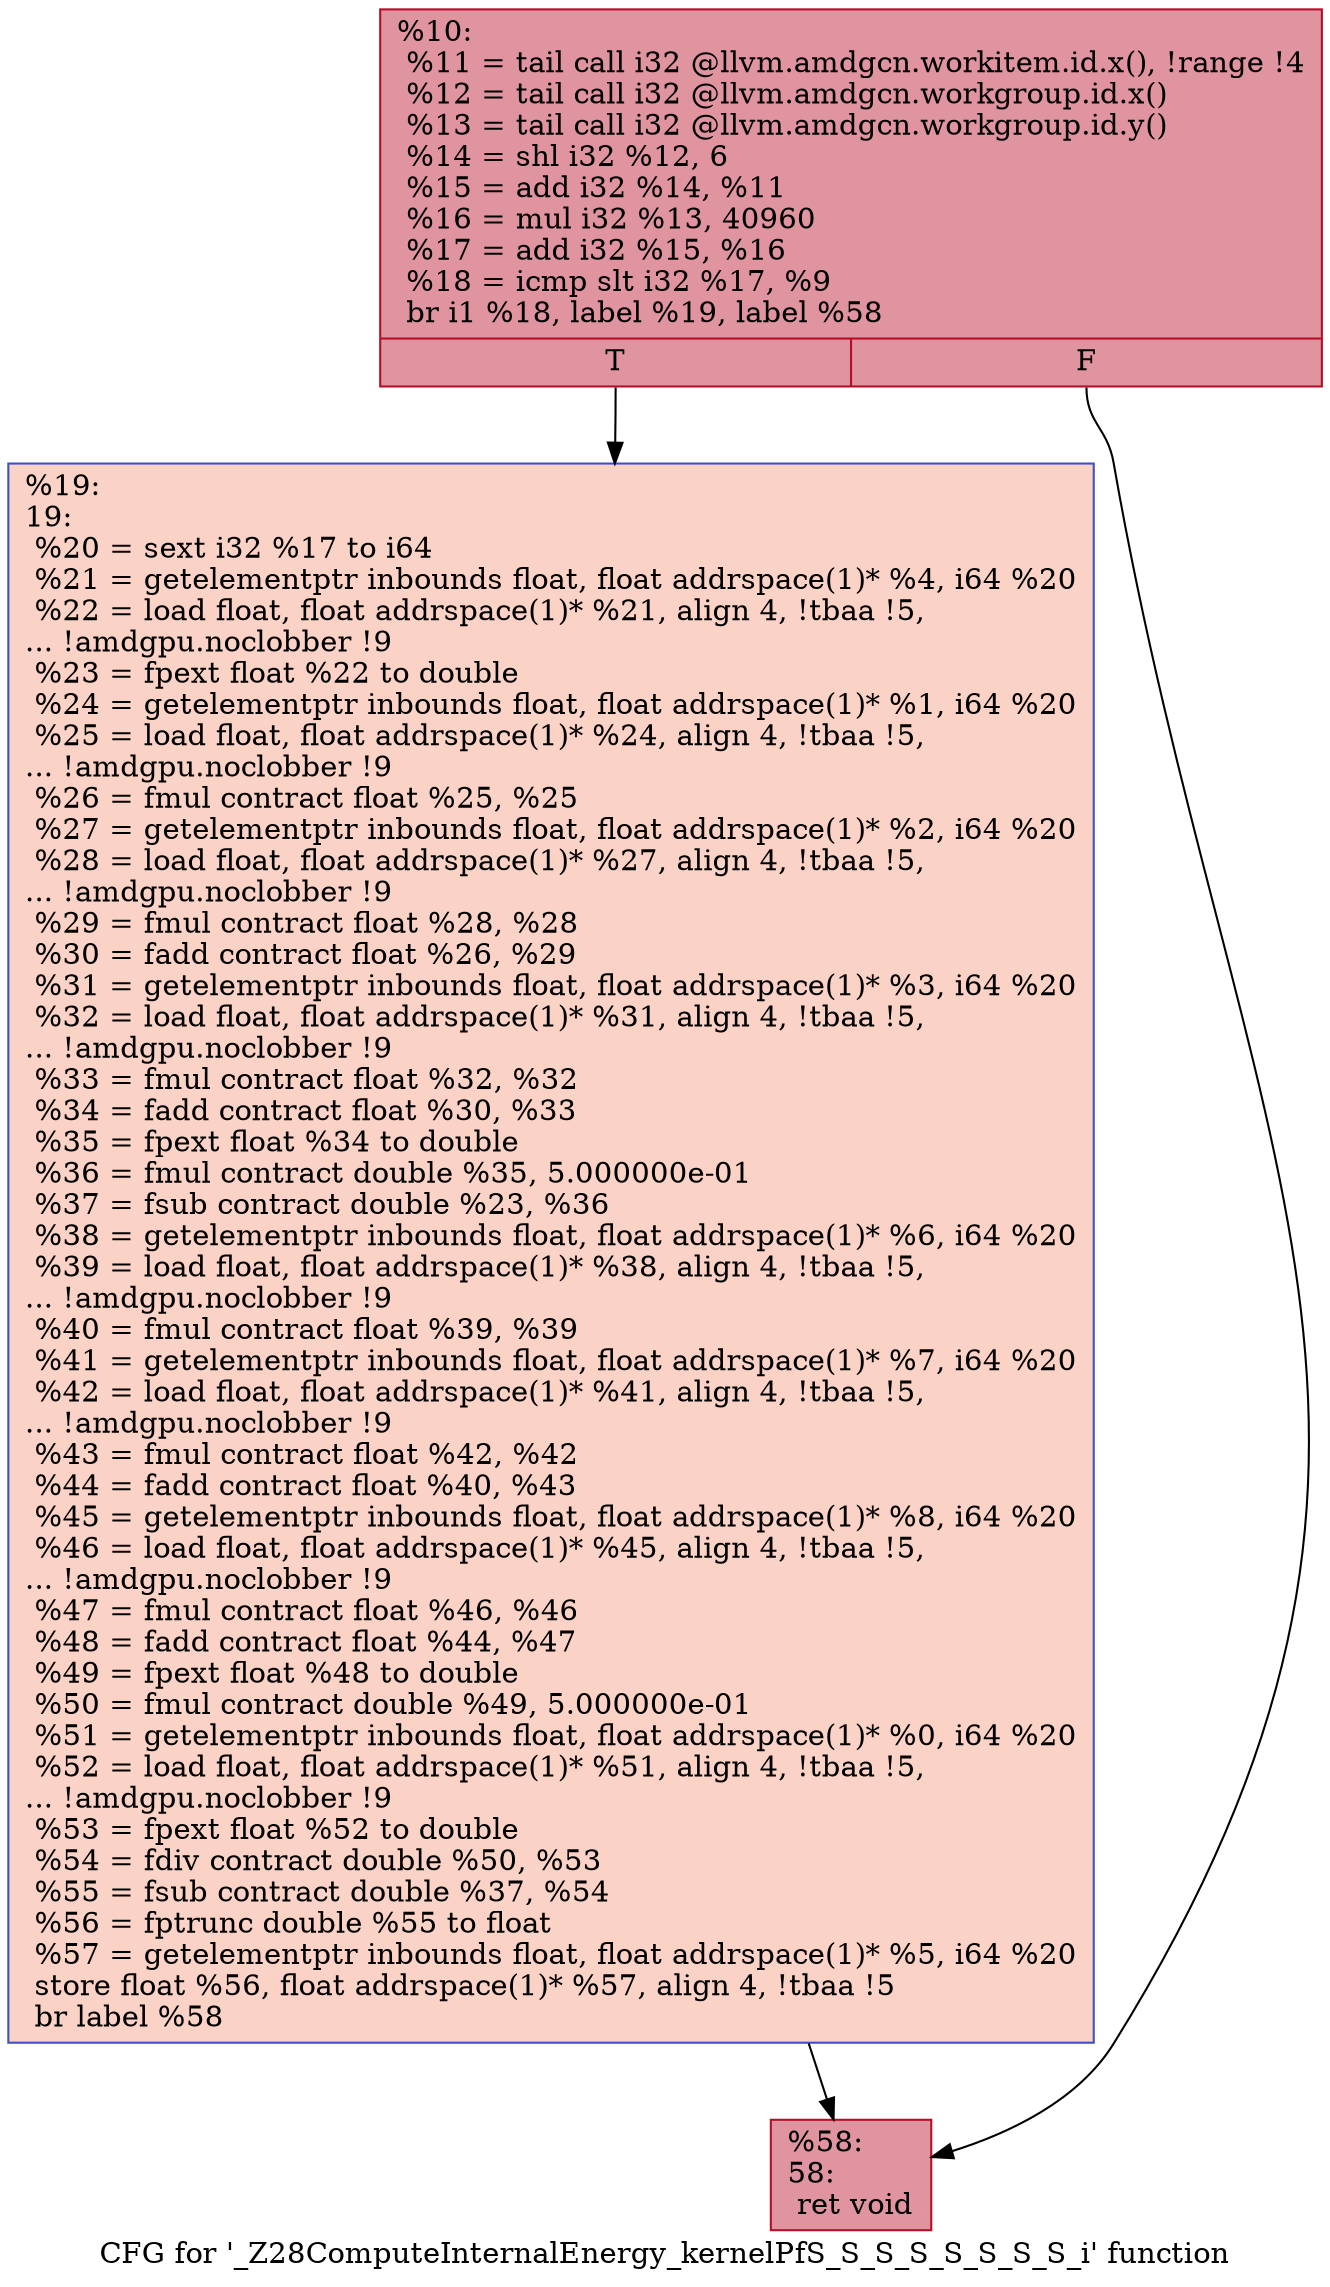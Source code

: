 digraph "CFG for '_Z28ComputeInternalEnergy_kernelPfS_S_S_S_S_S_S_S_i' function" {
	label="CFG for '_Z28ComputeInternalEnergy_kernelPfS_S_S_S_S_S_S_S_i' function";

	Node0x63ecd90 [shape=record,color="#b70d28ff", style=filled, fillcolor="#b70d2870",label="{%10:\l  %11 = tail call i32 @llvm.amdgcn.workitem.id.x(), !range !4\l  %12 = tail call i32 @llvm.amdgcn.workgroup.id.x()\l  %13 = tail call i32 @llvm.amdgcn.workgroup.id.y()\l  %14 = shl i32 %12, 6\l  %15 = add i32 %14, %11\l  %16 = mul i32 %13, 40960\l  %17 = add i32 %15, %16\l  %18 = icmp slt i32 %17, %9\l  br i1 %18, label %19, label %58\l|{<s0>T|<s1>F}}"];
	Node0x63ecd90:s0 -> Node0x63ef480;
	Node0x63ecd90:s1 -> Node0x63ef510;
	Node0x63ef480 [shape=record,color="#3d50c3ff", style=filled, fillcolor="#f59c7d70",label="{%19:\l19:                                               \l  %20 = sext i32 %17 to i64\l  %21 = getelementptr inbounds float, float addrspace(1)* %4, i64 %20\l  %22 = load float, float addrspace(1)* %21, align 4, !tbaa !5,\l... !amdgpu.noclobber !9\l  %23 = fpext float %22 to double\l  %24 = getelementptr inbounds float, float addrspace(1)* %1, i64 %20\l  %25 = load float, float addrspace(1)* %24, align 4, !tbaa !5,\l... !amdgpu.noclobber !9\l  %26 = fmul contract float %25, %25\l  %27 = getelementptr inbounds float, float addrspace(1)* %2, i64 %20\l  %28 = load float, float addrspace(1)* %27, align 4, !tbaa !5,\l... !amdgpu.noclobber !9\l  %29 = fmul contract float %28, %28\l  %30 = fadd contract float %26, %29\l  %31 = getelementptr inbounds float, float addrspace(1)* %3, i64 %20\l  %32 = load float, float addrspace(1)* %31, align 4, !tbaa !5,\l... !amdgpu.noclobber !9\l  %33 = fmul contract float %32, %32\l  %34 = fadd contract float %30, %33\l  %35 = fpext float %34 to double\l  %36 = fmul contract double %35, 5.000000e-01\l  %37 = fsub contract double %23, %36\l  %38 = getelementptr inbounds float, float addrspace(1)* %6, i64 %20\l  %39 = load float, float addrspace(1)* %38, align 4, !tbaa !5,\l... !amdgpu.noclobber !9\l  %40 = fmul contract float %39, %39\l  %41 = getelementptr inbounds float, float addrspace(1)* %7, i64 %20\l  %42 = load float, float addrspace(1)* %41, align 4, !tbaa !5,\l... !amdgpu.noclobber !9\l  %43 = fmul contract float %42, %42\l  %44 = fadd contract float %40, %43\l  %45 = getelementptr inbounds float, float addrspace(1)* %8, i64 %20\l  %46 = load float, float addrspace(1)* %45, align 4, !tbaa !5,\l... !amdgpu.noclobber !9\l  %47 = fmul contract float %46, %46\l  %48 = fadd contract float %44, %47\l  %49 = fpext float %48 to double\l  %50 = fmul contract double %49, 5.000000e-01\l  %51 = getelementptr inbounds float, float addrspace(1)* %0, i64 %20\l  %52 = load float, float addrspace(1)* %51, align 4, !tbaa !5,\l... !amdgpu.noclobber !9\l  %53 = fpext float %52 to double\l  %54 = fdiv contract double %50, %53\l  %55 = fsub contract double %37, %54\l  %56 = fptrunc double %55 to float\l  %57 = getelementptr inbounds float, float addrspace(1)* %5, i64 %20\l  store float %56, float addrspace(1)* %57, align 4, !tbaa !5\l  br label %58\l}"];
	Node0x63ef480 -> Node0x63ef510;
	Node0x63ef510 [shape=record,color="#b70d28ff", style=filled, fillcolor="#b70d2870",label="{%58:\l58:                                               \l  ret void\l}"];
}
